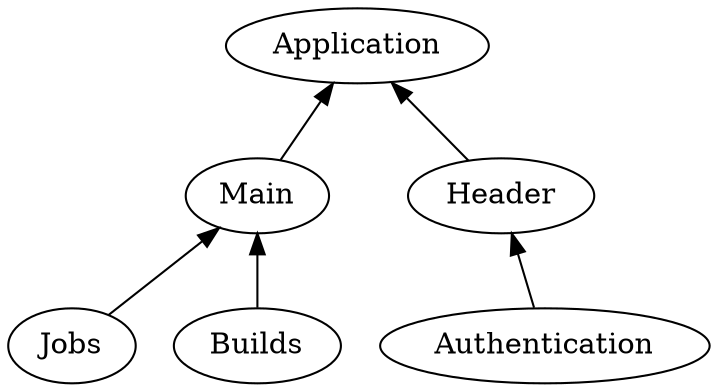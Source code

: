 digraph {
  graph [ rankdir = BT ];

  Header -> Application
  Main -> Application

  Authentication -> Header

  Jobs -> Main
  Builds -> Main
}
